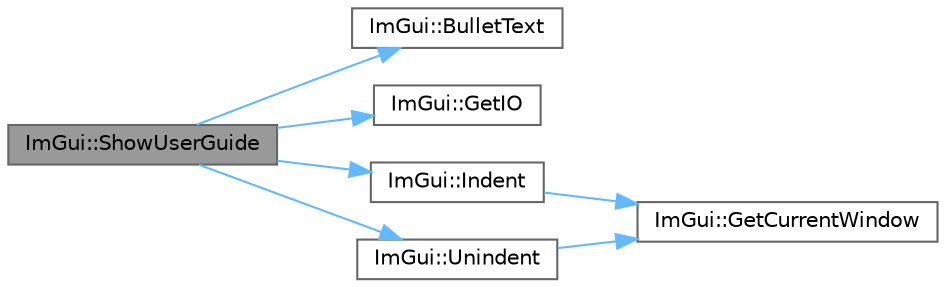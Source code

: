 digraph "ImGui::ShowUserGuide"
{
 // LATEX_PDF_SIZE
  bgcolor="transparent";
  edge [fontname=Helvetica,fontsize=10,labelfontname=Helvetica,labelfontsize=10];
  node [fontname=Helvetica,fontsize=10,shape=box,height=0.2,width=0.4];
  rankdir="LR";
  Node1 [id="Node000001",label="ImGui::ShowUserGuide",height=0.2,width=0.4,color="gray40", fillcolor="grey60", style="filled", fontcolor="black",tooltip=" "];
  Node1 -> Node2 [id="edge1_Node000001_Node000002",color="steelblue1",style="solid",tooltip=" "];
  Node2 [id="Node000002",label="ImGui::BulletText",height=0.2,width=0.4,color="grey40", fillcolor="white", style="filled",URL="$namespace_im_gui.html#af8d34d563b17c683943a0fa7bf5807bc",tooltip=" "];
  Node1 -> Node3 [id="edge2_Node000001_Node000003",color="steelblue1",style="solid",tooltip=" "];
  Node3 [id="Node000003",label="ImGui::GetIO",height=0.2,width=0.4,color="grey40", fillcolor="white", style="filled",URL="$namespace_im_gui.html#a3179e560812f878f3961ce803a5d9302",tooltip=" "];
  Node1 -> Node4 [id="edge3_Node000001_Node000004",color="steelblue1",style="solid",tooltip=" "];
  Node4 [id="Node000004",label="ImGui::Indent",height=0.2,width=0.4,color="grey40", fillcolor="white", style="filled",URL="$namespace_im_gui.html#a6c7b9f2d60951462eeebad80154a8926",tooltip=" "];
  Node4 -> Node5 [id="edge4_Node000004_Node000005",color="steelblue1",style="solid",tooltip=" "];
  Node5 [id="Node000005",label="ImGui::GetCurrentWindow",height=0.2,width=0.4,color="grey40", fillcolor="white", style="filled",URL="$namespace_im_gui.html#ac452417b5004ca16a814a72cff153526",tooltip=" "];
  Node1 -> Node6 [id="edge5_Node000001_Node000006",color="steelblue1",style="solid",tooltip=" "];
  Node6 [id="Node000006",label="ImGui::Unindent",height=0.2,width=0.4,color="grey40", fillcolor="white", style="filled",URL="$namespace_im_gui.html#ad577d36753634c9bbdc3750b0e5217f5",tooltip=" "];
  Node6 -> Node5 [id="edge6_Node000006_Node000005",color="steelblue1",style="solid",tooltip=" "];
}
